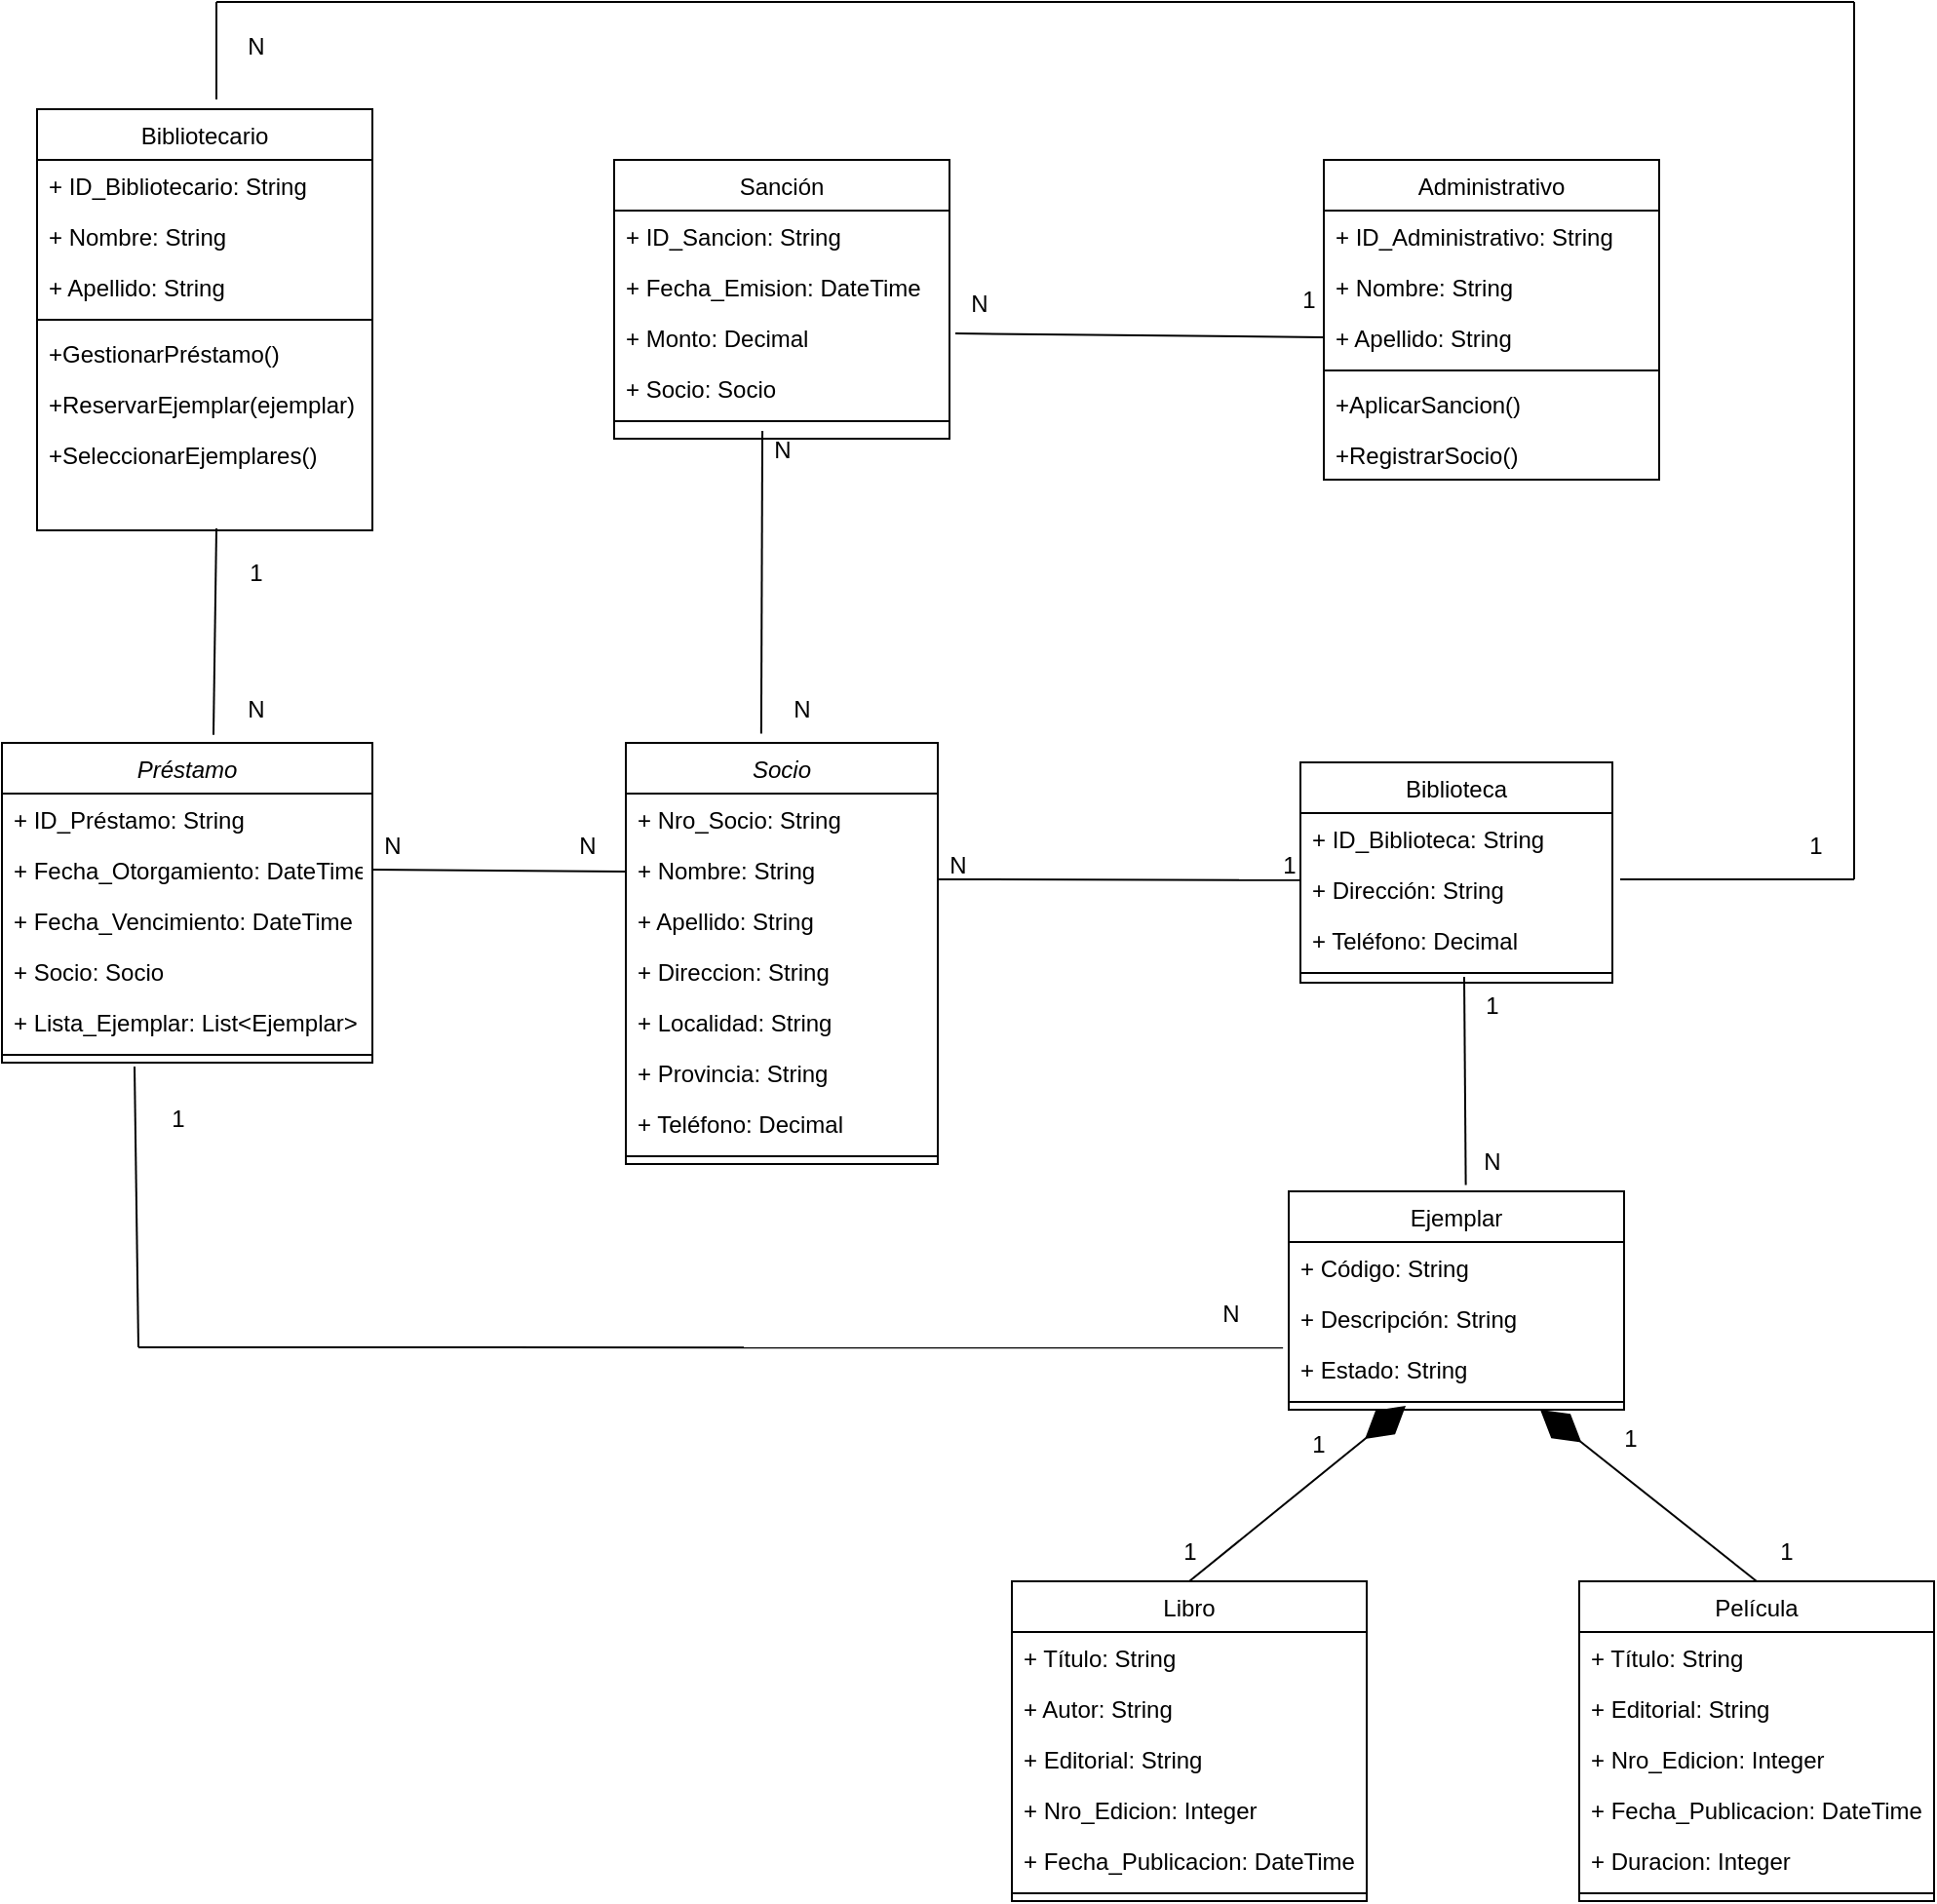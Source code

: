 <mxfile version="21.3.3" type="device">
  <diagram id="C5RBs43oDa-KdzZeNtuy" name="Page-1">
    <mxGraphModel dx="2233" dy="1890" grid="1" gridSize="10" guides="1" tooltips="1" connect="1" arrows="1" fold="1" page="1" pageScale="1" pageWidth="827" pageHeight="1169" math="0" shadow="0">
      <root>
        <mxCell id="WIyWlLk6GJQsqaUBKTNV-0" />
        <mxCell id="WIyWlLk6GJQsqaUBKTNV-1" parent="WIyWlLk6GJQsqaUBKTNV-0" />
        <mxCell id="zkfFHV4jXpPFQw0GAbJ--0" value="Socio" style="swimlane;fontStyle=2;align=center;verticalAlign=top;childLayout=stackLayout;horizontal=1;startSize=26;horizontalStack=0;resizeParent=1;resizeLast=0;collapsible=1;marginBottom=0;rounded=0;shadow=0;strokeWidth=1;" parent="WIyWlLk6GJQsqaUBKTNV-1" vertex="1">
          <mxGeometry x="-30" y="210" width="160" height="216" as="geometry">
            <mxRectangle x="230" y="140" width="160" height="26" as="alternateBounds" />
          </mxGeometry>
        </mxCell>
        <mxCell id="zkfFHV4jXpPFQw0GAbJ--1" value="+ Nro_Socio: String" style="text;align=left;verticalAlign=top;spacingLeft=4;spacingRight=4;overflow=hidden;rotatable=0;points=[[0,0.5],[1,0.5]];portConstraint=eastwest;" parent="zkfFHV4jXpPFQw0GAbJ--0" vertex="1">
          <mxGeometry y="26" width="160" height="26" as="geometry" />
        </mxCell>
        <mxCell id="zkfFHV4jXpPFQw0GAbJ--2" value="+ Nombre: String" style="text;align=left;verticalAlign=top;spacingLeft=4;spacingRight=4;overflow=hidden;rotatable=0;points=[[0,0.5],[1,0.5]];portConstraint=eastwest;rounded=0;shadow=0;html=0;" parent="zkfFHV4jXpPFQw0GAbJ--0" vertex="1">
          <mxGeometry y="52" width="160" height="26" as="geometry" />
        </mxCell>
        <mxCell id="zkfFHV4jXpPFQw0GAbJ--3" value="+ Apellido: String" style="text;align=left;verticalAlign=top;spacingLeft=4;spacingRight=4;overflow=hidden;rotatable=0;points=[[0,0.5],[1,0.5]];portConstraint=eastwest;rounded=0;shadow=0;html=0;" parent="zkfFHV4jXpPFQw0GAbJ--0" vertex="1">
          <mxGeometry y="78" width="160" height="26" as="geometry" />
        </mxCell>
        <mxCell id="Ku3f44TYZTqWAq4Dxki9-0" value="+ Direccion: String" style="text;align=left;verticalAlign=top;spacingLeft=4;spacingRight=4;overflow=hidden;rotatable=0;points=[[0,0.5],[1,0.5]];portConstraint=eastwest;rounded=0;shadow=0;html=0;" vertex="1" parent="zkfFHV4jXpPFQw0GAbJ--0">
          <mxGeometry y="104" width="160" height="26" as="geometry" />
        </mxCell>
        <mxCell id="Ku3f44TYZTqWAq4Dxki9-1" value="+ Localidad: String" style="text;align=left;verticalAlign=top;spacingLeft=4;spacingRight=4;overflow=hidden;rotatable=0;points=[[0,0.5],[1,0.5]];portConstraint=eastwest;rounded=0;shadow=0;html=0;" vertex="1" parent="zkfFHV4jXpPFQw0GAbJ--0">
          <mxGeometry y="130" width="160" height="26" as="geometry" />
        </mxCell>
        <mxCell id="Ku3f44TYZTqWAq4Dxki9-2" value="+ Provincia: String" style="text;align=left;verticalAlign=top;spacingLeft=4;spacingRight=4;overflow=hidden;rotatable=0;points=[[0,0.5],[1,0.5]];portConstraint=eastwest;rounded=0;shadow=0;html=0;" vertex="1" parent="zkfFHV4jXpPFQw0GAbJ--0">
          <mxGeometry y="156" width="160" height="26" as="geometry" />
        </mxCell>
        <mxCell id="Ku3f44TYZTqWAq4Dxki9-3" value="+ Teléfono: Decimal" style="text;align=left;verticalAlign=top;spacingLeft=4;spacingRight=4;overflow=hidden;rotatable=0;points=[[0,0.5],[1,0.5]];portConstraint=eastwest;rounded=0;shadow=0;html=0;" vertex="1" parent="zkfFHV4jXpPFQw0GAbJ--0">
          <mxGeometry y="182" width="160" height="26" as="geometry" />
        </mxCell>
        <mxCell id="zkfFHV4jXpPFQw0GAbJ--4" value="" style="line;html=1;strokeWidth=1;align=left;verticalAlign=middle;spacingTop=-1;spacingLeft=3;spacingRight=3;rotatable=0;labelPosition=right;points=[];portConstraint=eastwest;" parent="zkfFHV4jXpPFQw0GAbJ--0" vertex="1">
          <mxGeometry y="208" width="160" height="8" as="geometry" />
        </mxCell>
        <mxCell id="zkfFHV4jXpPFQw0GAbJ--6" value="Biblioteca" style="swimlane;fontStyle=0;align=center;verticalAlign=top;childLayout=stackLayout;horizontal=1;startSize=26;horizontalStack=0;resizeParent=1;resizeLast=0;collapsible=1;marginBottom=0;rounded=0;shadow=0;strokeWidth=1;" parent="WIyWlLk6GJQsqaUBKTNV-1" vertex="1">
          <mxGeometry x="316" y="220" width="160" height="113" as="geometry">
            <mxRectangle x="130" y="380" width="160" height="26" as="alternateBounds" />
          </mxGeometry>
        </mxCell>
        <mxCell id="zkfFHV4jXpPFQw0GAbJ--7" value="+ ID_Biblioteca: String" style="text;align=left;verticalAlign=top;spacingLeft=4;spacingRight=4;overflow=hidden;rotatable=0;points=[[0,0.5],[1,0.5]];portConstraint=eastwest;" parent="zkfFHV4jXpPFQw0GAbJ--6" vertex="1">
          <mxGeometry y="26" width="160" height="26" as="geometry" />
        </mxCell>
        <mxCell id="zkfFHV4jXpPFQw0GAbJ--8" value="+ Dirección: String" style="text;align=left;verticalAlign=top;spacingLeft=4;spacingRight=4;overflow=hidden;rotatable=0;points=[[0,0.5],[1,0.5]];portConstraint=eastwest;rounded=0;shadow=0;html=0;" parent="zkfFHV4jXpPFQw0GAbJ--6" vertex="1">
          <mxGeometry y="52" width="160" height="26" as="geometry" />
        </mxCell>
        <mxCell id="Ku3f44TYZTqWAq4Dxki9-5" value="+ Teléfono: Decimal" style="text;align=left;verticalAlign=top;spacingLeft=4;spacingRight=4;overflow=hidden;rotatable=0;points=[[0,0.5],[1,0.5]];portConstraint=eastwest;rounded=0;shadow=0;html=0;" vertex="1" parent="zkfFHV4jXpPFQw0GAbJ--6">
          <mxGeometry y="78" width="160" height="26" as="geometry" />
        </mxCell>
        <mxCell id="zkfFHV4jXpPFQw0GAbJ--9" value="" style="line;html=1;strokeWidth=1;align=left;verticalAlign=middle;spacingTop=-1;spacingLeft=3;spacingRight=3;rotatable=0;labelPosition=right;points=[];portConstraint=eastwest;" parent="zkfFHV4jXpPFQw0GAbJ--6" vertex="1">
          <mxGeometry y="104" width="160" height="8" as="geometry" />
        </mxCell>
        <mxCell id="zkfFHV4jXpPFQw0GAbJ--17" value="Bibliotecario" style="swimlane;fontStyle=0;align=center;verticalAlign=top;childLayout=stackLayout;horizontal=1;startSize=26;horizontalStack=0;resizeParent=1;resizeLast=0;collapsible=1;marginBottom=0;rounded=0;shadow=0;strokeWidth=1;" parent="WIyWlLk6GJQsqaUBKTNV-1" vertex="1">
          <mxGeometry x="-332" y="-115" width="172" height="216" as="geometry">
            <mxRectangle x="550" y="140" width="160" height="26" as="alternateBounds" />
          </mxGeometry>
        </mxCell>
        <mxCell id="zkfFHV4jXpPFQw0GAbJ--18" value="+ ID_Bibliotecario: String" style="text;align=left;verticalAlign=top;spacingLeft=4;spacingRight=4;overflow=hidden;rotatable=0;points=[[0,0.5],[1,0.5]];portConstraint=eastwest;" parent="zkfFHV4jXpPFQw0GAbJ--17" vertex="1">
          <mxGeometry y="26" width="172" height="26" as="geometry" />
        </mxCell>
        <mxCell id="zkfFHV4jXpPFQw0GAbJ--19" value="+ Nombre: String" style="text;align=left;verticalAlign=top;spacingLeft=4;spacingRight=4;overflow=hidden;rotatable=0;points=[[0,0.5],[1,0.5]];portConstraint=eastwest;rounded=0;shadow=0;html=0;" parent="zkfFHV4jXpPFQw0GAbJ--17" vertex="1">
          <mxGeometry y="52" width="172" height="26" as="geometry" />
        </mxCell>
        <mxCell id="zkfFHV4jXpPFQw0GAbJ--20" value="+ Apellido: String" style="text;align=left;verticalAlign=top;spacingLeft=4;spacingRight=4;overflow=hidden;rotatable=0;points=[[0,0.5],[1,0.5]];portConstraint=eastwest;rounded=0;shadow=0;html=0;" parent="zkfFHV4jXpPFQw0GAbJ--17" vertex="1">
          <mxGeometry y="78" width="172" height="26" as="geometry" />
        </mxCell>
        <mxCell id="zkfFHV4jXpPFQw0GAbJ--23" value="" style="line;html=1;strokeWidth=1;align=left;verticalAlign=middle;spacingTop=-1;spacingLeft=3;spacingRight=3;rotatable=0;labelPosition=right;points=[];portConstraint=eastwest;" parent="zkfFHV4jXpPFQw0GAbJ--17" vertex="1">
          <mxGeometry y="104" width="172" height="8" as="geometry" />
        </mxCell>
        <mxCell id="zkfFHV4jXpPFQw0GAbJ--24" value="+GestionarPréstamo()" style="text;align=left;verticalAlign=top;spacingLeft=4;spacingRight=4;overflow=hidden;rotatable=0;points=[[0,0.5],[1,0.5]];portConstraint=eastwest;" parent="zkfFHV4jXpPFQw0GAbJ--17" vertex="1">
          <mxGeometry y="112" width="172" height="26" as="geometry" />
        </mxCell>
        <mxCell id="zkfFHV4jXpPFQw0GAbJ--25" value="+ReservarEjemplar(ejemplar)" style="text;align=left;verticalAlign=top;spacingLeft=4;spacingRight=4;overflow=hidden;rotatable=0;points=[[0,0.5],[1,0.5]];portConstraint=eastwest;" parent="zkfFHV4jXpPFQw0GAbJ--17" vertex="1">
          <mxGeometry y="138" width="172" height="26" as="geometry" />
        </mxCell>
        <mxCell id="Ku3f44TYZTqWAq4Dxki9-4" value="+SeleccionarEjemplares()" style="text;align=left;verticalAlign=top;spacingLeft=4;spacingRight=4;overflow=hidden;rotatable=0;points=[[0,0.5],[1,0.5]];portConstraint=eastwest;" vertex="1" parent="zkfFHV4jXpPFQw0GAbJ--17">
          <mxGeometry y="164" width="172" height="26" as="geometry" />
        </mxCell>
        <mxCell id="Ku3f44TYZTqWAq4Dxki9-6" value="Ejemplar" style="swimlane;fontStyle=0;align=center;verticalAlign=top;childLayout=stackLayout;horizontal=1;startSize=26;horizontalStack=0;resizeParent=1;resizeLast=0;collapsible=1;marginBottom=0;rounded=0;shadow=0;strokeWidth=1;" vertex="1" parent="WIyWlLk6GJQsqaUBKTNV-1">
          <mxGeometry x="310" y="440" width="172" height="112" as="geometry">
            <mxRectangle x="550" y="140" width="160" height="26" as="alternateBounds" />
          </mxGeometry>
        </mxCell>
        <mxCell id="Ku3f44TYZTqWAq4Dxki9-7" value="+ Código: String" style="text;align=left;verticalAlign=top;spacingLeft=4;spacingRight=4;overflow=hidden;rotatable=0;points=[[0,0.5],[1,0.5]];portConstraint=eastwest;" vertex="1" parent="Ku3f44TYZTqWAq4Dxki9-6">
          <mxGeometry y="26" width="172" height="26" as="geometry" />
        </mxCell>
        <mxCell id="Ku3f44TYZTqWAq4Dxki9-8" value="+ Descripción: String" style="text;align=left;verticalAlign=top;spacingLeft=4;spacingRight=4;overflow=hidden;rotatable=0;points=[[0,0.5],[1,0.5]];portConstraint=eastwest;rounded=0;shadow=0;html=0;" vertex="1" parent="Ku3f44TYZTqWAq4Dxki9-6">
          <mxGeometry y="52" width="172" height="26" as="geometry" />
        </mxCell>
        <mxCell id="Ku3f44TYZTqWAq4Dxki9-14" value="+ Estado: String" style="text;align=left;verticalAlign=top;spacingLeft=4;spacingRight=4;overflow=hidden;rotatable=0;points=[[0,0.5],[1,0.5]];portConstraint=eastwest;rounded=0;shadow=0;html=0;" vertex="1" parent="Ku3f44TYZTqWAq4Dxki9-6">
          <mxGeometry y="78" width="172" height="26" as="geometry" />
        </mxCell>
        <mxCell id="Ku3f44TYZTqWAq4Dxki9-10" value="" style="line;html=1;strokeWidth=1;align=left;verticalAlign=middle;spacingTop=-1;spacingLeft=3;spacingRight=3;rotatable=0;labelPosition=right;points=[];portConstraint=eastwest;" vertex="1" parent="Ku3f44TYZTqWAq4Dxki9-6">
          <mxGeometry y="104" width="172" height="8" as="geometry" />
        </mxCell>
        <mxCell id="Ku3f44TYZTqWAq4Dxki9-17" value="Libro" style="swimlane;fontStyle=0;align=center;verticalAlign=top;childLayout=stackLayout;horizontal=1;startSize=26;horizontalStack=0;resizeParent=1;resizeLast=0;collapsible=1;marginBottom=0;rounded=0;shadow=0;strokeWidth=1;" vertex="1" parent="WIyWlLk6GJQsqaUBKTNV-1">
          <mxGeometry x="168" y="640" width="182" height="164" as="geometry">
            <mxRectangle x="550" y="140" width="160" height="26" as="alternateBounds" />
          </mxGeometry>
        </mxCell>
        <mxCell id="Ku3f44TYZTqWAq4Dxki9-18" value="+ Título: String" style="text;align=left;verticalAlign=top;spacingLeft=4;spacingRight=4;overflow=hidden;rotatable=0;points=[[0,0.5],[1,0.5]];portConstraint=eastwest;" vertex="1" parent="Ku3f44TYZTqWAq4Dxki9-17">
          <mxGeometry y="26" width="182" height="26" as="geometry" />
        </mxCell>
        <mxCell id="Ku3f44TYZTqWAq4Dxki9-19" value="+ Autor: String" style="text;align=left;verticalAlign=top;spacingLeft=4;spacingRight=4;overflow=hidden;rotatable=0;points=[[0,0.5],[1,0.5]];portConstraint=eastwest;rounded=0;shadow=0;html=0;" vertex="1" parent="Ku3f44TYZTqWAq4Dxki9-17">
          <mxGeometry y="52" width="182" height="26" as="geometry" />
        </mxCell>
        <mxCell id="Ku3f44TYZTqWAq4Dxki9-20" value="+ Editorial: String" style="text;align=left;verticalAlign=top;spacingLeft=4;spacingRight=4;overflow=hidden;rotatable=0;points=[[0,0.5],[1,0.5]];portConstraint=eastwest;rounded=0;shadow=0;html=0;" vertex="1" parent="Ku3f44TYZTqWAq4Dxki9-17">
          <mxGeometry y="78" width="182" height="26" as="geometry" />
        </mxCell>
        <mxCell id="Ku3f44TYZTqWAq4Dxki9-22" value="+ Nro_Edicion: Integer" style="text;align=left;verticalAlign=top;spacingLeft=4;spacingRight=4;overflow=hidden;rotatable=0;points=[[0,0.5],[1,0.5]];portConstraint=eastwest;rounded=0;shadow=0;html=0;" vertex="1" parent="Ku3f44TYZTqWAq4Dxki9-17">
          <mxGeometry y="104" width="182" height="26" as="geometry" />
        </mxCell>
        <mxCell id="Ku3f44TYZTqWAq4Dxki9-23" value="+ Fecha_Publicacion: DateTime" style="text;align=left;verticalAlign=top;spacingLeft=4;spacingRight=4;overflow=hidden;rotatable=0;points=[[0,0.5],[1,0.5]];portConstraint=eastwest;rounded=0;shadow=0;html=0;" vertex="1" parent="Ku3f44TYZTqWAq4Dxki9-17">
          <mxGeometry y="130" width="182" height="26" as="geometry" />
        </mxCell>
        <mxCell id="Ku3f44TYZTqWAq4Dxki9-21" value="" style="line;html=1;strokeWidth=1;align=left;verticalAlign=middle;spacingTop=-1;spacingLeft=3;spacingRight=3;rotatable=0;labelPosition=right;points=[];portConstraint=eastwest;" vertex="1" parent="Ku3f44TYZTqWAq4Dxki9-17">
          <mxGeometry y="156" width="182" height="8" as="geometry" />
        </mxCell>
        <mxCell id="Ku3f44TYZTqWAq4Dxki9-24" value="Película" style="swimlane;fontStyle=0;align=center;verticalAlign=top;childLayout=stackLayout;horizontal=1;startSize=26;horizontalStack=0;resizeParent=1;resizeLast=0;collapsible=1;marginBottom=0;rounded=0;shadow=0;strokeWidth=1;" vertex="1" parent="WIyWlLk6GJQsqaUBKTNV-1">
          <mxGeometry x="459" y="640" width="182" height="164" as="geometry">
            <mxRectangle x="550" y="140" width="160" height="26" as="alternateBounds" />
          </mxGeometry>
        </mxCell>
        <mxCell id="Ku3f44TYZTqWAq4Dxki9-25" value="+ Título: String" style="text;align=left;verticalAlign=top;spacingLeft=4;spacingRight=4;overflow=hidden;rotatable=0;points=[[0,0.5],[1,0.5]];portConstraint=eastwest;" vertex="1" parent="Ku3f44TYZTqWAq4Dxki9-24">
          <mxGeometry y="26" width="182" height="26" as="geometry" />
        </mxCell>
        <mxCell id="Ku3f44TYZTqWAq4Dxki9-27" value="+ Editorial: String" style="text;align=left;verticalAlign=top;spacingLeft=4;spacingRight=4;overflow=hidden;rotatable=0;points=[[0,0.5],[1,0.5]];portConstraint=eastwest;rounded=0;shadow=0;html=0;" vertex="1" parent="Ku3f44TYZTqWAq4Dxki9-24">
          <mxGeometry y="52" width="182" height="26" as="geometry" />
        </mxCell>
        <mxCell id="Ku3f44TYZTqWAq4Dxki9-28" value="+ Nro_Edicion: Integer" style="text;align=left;verticalAlign=top;spacingLeft=4;spacingRight=4;overflow=hidden;rotatable=0;points=[[0,0.5],[1,0.5]];portConstraint=eastwest;rounded=0;shadow=0;html=0;" vertex="1" parent="Ku3f44TYZTqWAq4Dxki9-24">
          <mxGeometry y="78" width="182" height="26" as="geometry" />
        </mxCell>
        <mxCell id="Ku3f44TYZTqWAq4Dxki9-29" value="+ Fecha_Publicacion: DateTime" style="text;align=left;verticalAlign=top;spacingLeft=4;spacingRight=4;overflow=hidden;rotatable=0;points=[[0,0.5],[1,0.5]];portConstraint=eastwest;rounded=0;shadow=0;html=0;" vertex="1" parent="Ku3f44TYZTqWAq4Dxki9-24">
          <mxGeometry y="104" width="182" height="26" as="geometry" />
        </mxCell>
        <mxCell id="Ku3f44TYZTqWAq4Dxki9-31" value="+ Duracion: Integer" style="text;align=left;verticalAlign=top;spacingLeft=4;spacingRight=4;overflow=hidden;rotatable=0;points=[[0,0.5],[1,0.5]];portConstraint=eastwest;rounded=0;shadow=0;html=0;" vertex="1" parent="Ku3f44TYZTqWAq4Dxki9-24">
          <mxGeometry y="130" width="182" height="26" as="geometry" />
        </mxCell>
        <mxCell id="Ku3f44TYZTqWAq4Dxki9-30" value="" style="line;html=1;strokeWidth=1;align=left;verticalAlign=middle;spacingTop=-1;spacingLeft=3;spacingRight=3;rotatable=0;labelPosition=right;points=[];portConstraint=eastwest;" vertex="1" parent="Ku3f44TYZTqWAq4Dxki9-24">
          <mxGeometry y="156" width="182" height="8" as="geometry" />
        </mxCell>
        <mxCell id="Ku3f44TYZTqWAq4Dxki9-32" value="" style="endArrow=diamondThin;endFill=1;endSize=24;html=1;rounded=0;exitX=0.5;exitY=0;exitDx=0;exitDy=0;entryX=0.75;entryY=1;entryDx=0;entryDy=0;" edge="1" parent="WIyWlLk6GJQsqaUBKTNV-1" source="Ku3f44TYZTqWAq4Dxki9-24" target="Ku3f44TYZTqWAq4Dxki9-6">
          <mxGeometry width="160" relative="1" as="geometry">
            <mxPoint x="330" y="540" as="sourcePoint" />
            <mxPoint x="490" y="540" as="targetPoint" />
          </mxGeometry>
        </mxCell>
        <mxCell id="Ku3f44TYZTqWAq4Dxki9-33" value="" style="endArrow=diamondThin;endFill=1;endSize=24;html=1;rounded=0;exitX=0.5;exitY=0;exitDx=0;exitDy=0;entryX=0.349;entryY=0.75;entryDx=0;entryDy=0;entryPerimeter=0;" edge="1" parent="WIyWlLk6GJQsqaUBKTNV-1" source="Ku3f44TYZTqWAq4Dxki9-17" target="Ku3f44TYZTqWAq4Dxki9-10">
          <mxGeometry width="160" relative="1" as="geometry">
            <mxPoint x="210" y="570" as="sourcePoint" />
            <mxPoint x="390" y="530" as="targetPoint" />
          </mxGeometry>
        </mxCell>
        <mxCell id="Ku3f44TYZTqWAq4Dxki9-34" value="Préstamo" style="swimlane;fontStyle=2;align=center;verticalAlign=top;childLayout=stackLayout;horizontal=1;startSize=26;horizontalStack=0;resizeParent=1;resizeLast=0;collapsible=1;marginBottom=0;rounded=0;shadow=0;strokeWidth=1;" vertex="1" parent="WIyWlLk6GJQsqaUBKTNV-1">
          <mxGeometry x="-350" y="210" width="190" height="164" as="geometry">
            <mxRectangle x="230" y="140" width="160" height="26" as="alternateBounds" />
          </mxGeometry>
        </mxCell>
        <mxCell id="Ku3f44TYZTqWAq4Dxki9-35" value="+ ID_Préstamo: String" style="text;align=left;verticalAlign=top;spacingLeft=4;spacingRight=4;overflow=hidden;rotatable=0;points=[[0,0.5],[1,0.5]];portConstraint=eastwest;" vertex="1" parent="Ku3f44TYZTqWAq4Dxki9-34">
          <mxGeometry y="26" width="190" height="26" as="geometry" />
        </mxCell>
        <mxCell id="Ku3f44TYZTqWAq4Dxki9-36" value="+ Fecha_Otorgamiento: DateTime" style="text;align=left;verticalAlign=top;spacingLeft=4;spacingRight=4;overflow=hidden;rotatable=0;points=[[0,0.5],[1,0.5]];portConstraint=eastwest;rounded=0;shadow=0;html=0;" vertex="1" parent="Ku3f44TYZTqWAq4Dxki9-34">
          <mxGeometry y="52" width="190" height="26" as="geometry" />
        </mxCell>
        <mxCell id="Ku3f44TYZTqWAq4Dxki9-37" value="+ Fecha_Vencimiento: DateTime" style="text;align=left;verticalAlign=top;spacingLeft=4;spacingRight=4;overflow=hidden;rotatable=0;points=[[0,0.5],[1,0.5]];portConstraint=eastwest;rounded=0;shadow=0;html=0;" vertex="1" parent="Ku3f44TYZTqWAq4Dxki9-34">
          <mxGeometry y="78" width="190" height="26" as="geometry" />
        </mxCell>
        <mxCell id="Ku3f44TYZTqWAq4Dxki9-40" value="+ Socio: Socio" style="text;align=left;verticalAlign=top;spacingLeft=4;spacingRight=4;overflow=hidden;rotatable=0;points=[[0,0.5],[1,0.5]];portConstraint=eastwest;rounded=0;shadow=0;html=0;" vertex="1" parent="Ku3f44TYZTqWAq4Dxki9-34">
          <mxGeometry y="104" width="190" height="26" as="geometry" />
        </mxCell>
        <mxCell id="Ku3f44TYZTqWAq4Dxki9-43" value="+ Lista_Ejemplar: List&lt;Ejemplar&gt;" style="text;align=left;verticalAlign=top;spacingLeft=4;spacingRight=4;overflow=hidden;rotatable=0;points=[[0,0.5],[1,0.5]];portConstraint=eastwest;rounded=0;shadow=0;html=0;" vertex="1" parent="Ku3f44TYZTqWAq4Dxki9-34">
          <mxGeometry y="130" width="190" height="26" as="geometry" />
        </mxCell>
        <mxCell id="Ku3f44TYZTqWAq4Dxki9-42" value="" style="line;html=1;strokeWidth=1;align=left;verticalAlign=middle;spacingTop=-1;spacingLeft=3;spacingRight=3;rotatable=0;labelPosition=right;points=[];portConstraint=eastwest;" vertex="1" parent="Ku3f44TYZTqWAq4Dxki9-34">
          <mxGeometry y="156" width="190" height="8" as="geometry" />
        </mxCell>
        <mxCell id="Ku3f44TYZTqWAq4Dxki9-44" value="Administrativo" style="swimlane;fontStyle=0;align=center;verticalAlign=top;childLayout=stackLayout;horizontal=1;startSize=26;horizontalStack=0;resizeParent=1;resizeLast=0;collapsible=1;marginBottom=0;rounded=0;shadow=0;strokeWidth=1;" vertex="1" parent="WIyWlLk6GJQsqaUBKTNV-1">
          <mxGeometry x="328" y="-89" width="172" height="164" as="geometry">
            <mxRectangle x="550" y="140" width="160" height="26" as="alternateBounds" />
          </mxGeometry>
        </mxCell>
        <mxCell id="Ku3f44TYZTqWAq4Dxki9-45" value="+ ID_Administrativo: String" style="text;align=left;verticalAlign=top;spacingLeft=4;spacingRight=4;overflow=hidden;rotatable=0;points=[[0,0.5],[1,0.5]];portConstraint=eastwest;" vertex="1" parent="Ku3f44TYZTqWAq4Dxki9-44">
          <mxGeometry y="26" width="172" height="26" as="geometry" />
        </mxCell>
        <mxCell id="Ku3f44TYZTqWAq4Dxki9-46" value="+ Nombre: String" style="text;align=left;verticalAlign=top;spacingLeft=4;spacingRight=4;overflow=hidden;rotatable=0;points=[[0,0.5],[1,0.5]];portConstraint=eastwest;rounded=0;shadow=0;html=0;" vertex="1" parent="Ku3f44TYZTqWAq4Dxki9-44">
          <mxGeometry y="52" width="172" height="26" as="geometry" />
        </mxCell>
        <mxCell id="Ku3f44TYZTqWAq4Dxki9-47" value="+ Apellido: String" style="text;align=left;verticalAlign=top;spacingLeft=4;spacingRight=4;overflow=hidden;rotatable=0;points=[[0,0.5],[1,0.5]];portConstraint=eastwest;rounded=0;shadow=0;html=0;" vertex="1" parent="Ku3f44TYZTqWAq4Dxki9-44">
          <mxGeometry y="78" width="172" height="26" as="geometry" />
        </mxCell>
        <mxCell id="Ku3f44TYZTqWAq4Dxki9-48" value="" style="line;html=1;strokeWidth=1;align=left;verticalAlign=middle;spacingTop=-1;spacingLeft=3;spacingRight=3;rotatable=0;labelPosition=right;points=[];portConstraint=eastwest;" vertex="1" parent="Ku3f44TYZTqWAq4Dxki9-44">
          <mxGeometry y="104" width="172" height="8" as="geometry" />
        </mxCell>
        <mxCell id="Ku3f44TYZTqWAq4Dxki9-49" value="+AplicarSancion()" style="text;align=left;verticalAlign=top;spacingLeft=4;spacingRight=4;overflow=hidden;rotatable=0;points=[[0,0.5],[1,0.5]];portConstraint=eastwest;" vertex="1" parent="Ku3f44TYZTqWAq4Dxki9-44">
          <mxGeometry y="112" width="172" height="26" as="geometry" />
        </mxCell>
        <mxCell id="Ku3f44TYZTqWAq4Dxki9-70" value="+RegistrarSocio()" style="text;align=left;verticalAlign=top;spacingLeft=4;spacingRight=4;overflow=hidden;rotatable=0;points=[[0,0.5],[1,0.5]];portConstraint=eastwest;" vertex="1" parent="Ku3f44TYZTqWAq4Dxki9-44">
          <mxGeometry y="138" width="172" height="26" as="geometry" />
        </mxCell>
        <mxCell id="Ku3f44TYZTqWAq4Dxki9-52" value="" style="endArrow=none;html=1;rounded=0;exitX=0.528;exitY=-0.029;exitDx=0;exitDy=0;exitPerimeter=0;" edge="1" parent="WIyWlLk6GJQsqaUBKTNV-1" source="Ku3f44TYZTqWAq4Dxki9-6">
          <mxGeometry width="50" height="50" relative="1" as="geometry">
            <mxPoint x="350" y="380" as="sourcePoint" />
            <mxPoint x="400" y="330" as="targetPoint" />
          </mxGeometry>
        </mxCell>
        <mxCell id="Ku3f44TYZTqWAq4Dxki9-53" value="1" style="text;html=1;align=center;verticalAlign=middle;resizable=0;points=[];autosize=1;strokeColor=none;fillColor=none;" vertex="1" parent="WIyWlLk6GJQsqaUBKTNV-1">
          <mxGeometry x="399" y="330" width="30" height="30" as="geometry" />
        </mxCell>
        <mxCell id="Ku3f44TYZTqWAq4Dxki9-54" value="N" style="text;html=1;align=center;verticalAlign=middle;resizable=0;points=[];autosize=1;strokeColor=none;fillColor=none;" vertex="1" parent="WIyWlLk6GJQsqaUBKTNV-1">
          <mxGeometry x="399" y="410" width="30" height="30" as="geometry" />
        </mxCell>
        <mxCell id="Ku3f44TYZTqWAq4Dxki9-56" value="1" style="text;html=1;align=center;verticalAlign=middle;resizable=0;points=[];autosize=1;strokeColor=none;fillColor=none;" vertex="1" parent="WIyWlLk6GJQsqaUBKTNV-1">
          <mxGeometry x="244" y="610" width="30" height="30" as="geometry" />
        </mxCell>
        <mxCell id="Ku3f44TYZTqWAq4Dxki9-57" value="1" style="text;html=1;align=center;verticalAlign=middle;resizable=0;points=[];autosize=1;strokeColor=none;fillColor=none;" vertex="1" parent="WIyWlLk6GJQsqaUBKTNV-1">
          <mxGeometry x="310" y="555" width="30" height="30" as="geometry" />
        </mxCell>
        <mxCell id="Ku3f44TYZTqWAq4Dxki9-58" value="1" style="text;html=1;align=center;verticalAlign=middle;resizable=0;points=[];autosize=1;strokeColor=none;fillColor=none;" vertex="1" parent="WIyWlLk6GJQsqaUBKTNV-1">
          <mxGeometry x="470" y="552" width="30" height="30" as="geometry" />
        </mxCell>
        <mxCell id="Ku3f44TYZTqWAq4Dxki9-59" value="1" style="text;html=1;align=center;verticalAlign=middle;resizable=0;points=[];autosize=1;strokeColor=none;fillColor=none;" vertex="1" parent="WIyWlLk6GJQsqaUBKTNV-1">
          <mxGeometry x="550" y="610" width="30" height="30" as="geometry" />
        </mxCell>
        <mxCell id="Ku3f44TYZTqWAq4Dxki9-60" value="" style="endArrow=none;html=1;rounded=0;entryX=-0.001;entryY=0.323;entryDx=0;entryDy=0;entryPerimeter=0;" edge="1" parent="WIyWlLk6GJQsqaUBKTNV-1" target="zkfFHV4jXpPFQw0GAbJ--8">
          <mxGeometry width="50" height="50" relative="1" as="geometry">
            <mxPoint x="130" y="280" as="sourcePoint" />
            <mxPoint x="180" y="230" as="targetPoint" />
          </mxGeometry>
        </mxCell>
        <mxCell id="Ku3f44TYZTqWAq4Dxki9-61" value="1" style="text;html=1;align=center;verticalAlign=middle;resizable=0;points=[];autosize=1;strokeColor=none;fillColor=none;" vertex="1" parent="WIyWlLk6GJQsqaUBKTNV-1">
          <mxGeometry x="295" y="258" width="30" height="30" as="geometry" />
        </mxCell>
        <mxCell id="Ku3f44TYZTqWAq4Dxki9-62" value="N" style="text;html=1;align=center;verticalAlign=middle;resizable=0;points=[];autosize=1;strokeColor=none;fillColor=none;" vertex="1" parent="WIyWlLk6GJQsqaUBKTNV-1">
          <mxGeometry x="125" y="258" width="30" height="30" as="geometry" />
        </mxCell>
        <mxCell id="Ku3f44TYZTqWAq4Dxki9-63" value="Sanción" style="swimlane;fontStyle=0;align=center;verticalAlign=top;childLayout=stackLayout;horizontal=1;startSize=26;horizontalStack=0;resizeParent=1;resizeLast=0;collapsible=1;marginBottom=0;rounded=0;shadow=0;strokeWidth=1;" vertex="1" parent="WIyWlLk6GJQsqaUBKTNV-1">
          <mxGeometry x="-36" y="-89" width="172" height="143" as="geometry">
            <mxRectangle x="550" y="140" width="160" height="26" as="alternateBounds" />
          </mxGeometry>
        </mxCell>
        <mxCell id="Ku3f44TYZTqWAq4Dxki9-64" value="+ ID_Sancion: String" style="text;align=left;verticalAlign=top;spacingLeft=4;spacingRight=4;overflow=hidden;rotatable=0;points=[[0,0.5],[1,0.5]];portConstraint=eastwest;" vertex="1" parent="Ku3f44TYZTqWAq4Dxki9-63">
          <mxGeometry y="26" width="172" height="26" as="geometry" />
        </mxCell>
        <mxCell id="Ku3f44TYZTqWAq4Dxki9-65" value="+ Fecha_Emision: DateTime" style="text;align=left;verticalAlign=top;spacingLeft=4;spacingRight=4;overflow=hidden;rotatable=0;points=[[0,0.5],[1,0.5]];portConstraint=eastwest;rounded=0;shadow=0;html=0;" vertex="1" parent="Ku3f44TYZTqWAq4Dxki9-63">
          <mxGeometry y="52" width="172" height="26" as="geometry" />
        </mxCell>
        <mxCell id="Ku3f44TYZTqWAq4Dxki9-66" value="+ Monto: Decimal" style="text;align=left;verticalAlign=top;spacingLeft=4;spacingRight=4;overflow=hidden;rotatable=0;points=[[0,0.5],[1,0.5]];portConstraint=eastwest;rounded=0;shadow=0;html=0;" vertex="1" parent="Ku3f44TYZTqWAq4Dxki9-63">
          <mxGeometry y="78" width="172" height="26" as="geometry" />
        </mxCell>
        <mxCell id="Ku3f44TYZTqWAq4Dxki9-69" value="+ Socio: Socio" style="text;align=left;verticalAlign=top;spacingLeft=4;spacingRight=4;overflow=hidden;rotatable=0;points=[[0,0.5],[1,0.5]];portConstraint=eastwest;rounded=0;shadow=0;html=0;" vertex="1" parent="Ku3f44TYZTqWAq4Dxki9-63">
          <mxGeometry y="104" width="172" height="26" as="geometry" />
        </mxCell>
        <mxCell id="Ku3f44TYZTqWAq4Dxki9-67" value="" style="line;html=1;strokeWidth=1;align=left;verticalAlign=middle;spacingTop=-1;spacingLeft=3;spacingRight=3;rotatable=0;labelPosition=right;points=[];portConstraint=eastwest;" vertex="1" parent="Ku3f44TYZTqWAq4Dxki9-63">
          <mxGeometry y="130" width="172" height="8" as="geometry" />
        </mxCell>
        <mxCell id="Ku3f44TYZTqWAq4Dxki9-71" value="" style="endArrow=none;html=1;rounded=0;exitX=0.434;exitY=-0.022;exitDx=0;exitDy=0;exitPerimeter=0;entryX=0.442;entryY=1.125;entryDx=0;entryDy=0;entryPerimeter=0;" edge="1" parent="WIyWlLk6GJQsqaUBKTNV-1" source="zkfFHV4jXpPFQw0GAbJ--0" target="Ku3f44TYZTqWAq4Dxki9-67">
          <mxGeometry width="50" height="50" relative="1" as="geometry">
            <mxPoint x="270" y="210" as="sourcePoint" />
            <mxPoint x="40" y="60" as="targetPoint" />
          </mxGeometry>
        </mxCell>
        <mxCell id="Ku3f44TYZTqWAq4Dxki9-72" value="" style="endArrow=none;html=1;rounded=0;entryX=-0.001;entryY=0.323;entryDx=0;entryDy=0;entryPerimeter=0;exitX=1;exitY=0.5;exitDx=0;exitDy=0;" edge="1" parent="WIyWlLk6GJQsqaUBKTNV-1" source="Ku3f44TYZTqWAq4Dxki9-36">
          <mxGeometry width="50" height="50" relative="1" as="geometry">
            <mxPoint x="-144" y="275.94" as="sourcePoint" />
            <mxPoint x="-30" y="275.94" as="targetPoint" />
          </mxGeometry>
        </mxCell>
        <mxCell id="Ku3f44TYZTqWAq4Dxki9-73" value="N" style="text;html=1;align=center;verticalAlign=middle;resizable=0;points=[];autosize=1;strokeColor=none;fillColor=none;" vertex="1" parent="WIyWlLk6GJQsqaUBKTNV-1">
          <mxGeometry x="-65" y="248" width="30" height="30" as="geometry" />
        </mxCell>
        <mxCell id="Ku3f44TYZTqWAq4Dxki9-74" value="N" style="text;html=1;align=center;verticalAlign=middle;resizable=0;points=[];autosize=1;strokeColor=none;fillColor=none;" vertex="1" parent="WIyWlLk6GJQsqaUBKTNV-1">
          <mxGeometry x="-165" y="248" width="30" height="30" as="geometry" />
        </mxCell>
        <mxCell id="Ku3f44TYZTqWAq4Dxki9-75" value="" style="endArrow=none;html=1;rounded=0;entryX=0;entryY=0.5;entryDx=0;entryDy=0;" edge="1" parent="WIyWlLk6GJQsqaUBKTNV-1" target="Ku3f44TYZTqWAq4Dxki9-47">
          <mxGeometry width="50" height="50" relative="1" as="geometry">
            <mxPoint x="139" as="sourcePoint" />
            <mxPoint x="325" as="targetPoint" />
          </mxGeometry>
        </mxCell>
        <mxCell id="Ku3f44TYZTqWAq4Dxki9-76" value="N" style="text;html=1;align=center;verticalAlign=middle;resizable=0;points=[];autosize=1;strokeColor=none;fillColor=none;" vertex="1" parent="WIyWlLk6GJQsqaUBKTNV-1">
          <mxGeometry x="136" y="-30" width="30" height="30" as="geometry" />
        </mxCell>
        <mxCell id="Ku3f44TYZTqWAq4Dxki9-77" value="1" style="text;html=1;align=center;verticalAlign=middle;resizable=0;points=[];autosize=1;strokeColor=none;fillColor=none;" vertex="1" parent="WIyWlLk6GJQsqaUBKTNV-1">
          <mxGeometry x="305" y="-32" width="30" height="30" as="geometry" />
        </mxCell>
        <mxCell id="Ku3f44TYZTqWAq4Dxki9-78" value="N" style="text;html=1;align=center;verticalAlign=middle;resizable=0;points=[];autosize=1;strokeColor=none;fillColor=none;" vertex="1" parent="WIyWlLk6GJQsqaUBKTNV-1">
          <mxGeometry x="45" y="178" width="30" height="30" as="geometry" />
        </mxCell>
        <mxCell id="Ku3f44TYZTqWAq4Dxki9-79" value="N" style="text;html=1;align=center;verticalAlign=middle;resizable=0;points=[];autosize=1;strokeColor=none;fillColor=none;" vertex="1" parent="WIyWlLk6GJQsqaUBKTNV-1">
          <mxGeometry x="35" y="45" width="30" height="30" as="geometry" />
        </mxCell>
        <mxCell id="Ku3f44TYZTqWAq4Dxki9-88" value="" style="endArrow=none;html=1;rounded=0;exitX=0.571;exitY=-0.025;exitDx=0;exitDy=0;exitPerimeter=0;" edge="1" parent="WIyWlLk6GJQsqaUBKTNV-1" source="Ku3f44TYZTqWAq4Dxki9-34">
          <mxGeometry width="50" height="50" relative="1" as="geometry">
            <mxPoint x="-290" y="150" as="sourcePoint" />
            <mxPoint x="-240" y="100" as="targetPoint" />
          </mxGeometry>
        </mxCell>
        <mxCell id="Ku3f44TYZTqWAq4Dxki9-89" value="1" style="text;html=1;align=center;verticalAlign=middle;resizable=0;points=[];autosize=1;strokeColor=none;fillColor=none;" vertex="1" parent="WIyWlLk6GJQsqaUBKTNV-1">
          <mxGeometry x="-235" y="108" width="30" height="30" as="geometry" />
        </mxCell>
        <mxCell id="Ku3f44TYZTqWAq4Dxki9-90" value="N" style="text;html=1;align=center;verticalAlign=middle;resizable=0;points=[];autosize=1;strokeColor=none;fillColor=none;" vertex="1" parent="WIyWlLk6GJQsqaUBKTNV-1">
          <mxGeometry x="-235" y="178" width="30" height="30" as="geometry" />
        </mxCell>
        <mxCell id="Ku3f44TYZTqWAq4Dxki9-91" value="" style="endArrow=none;html=1;rounded=0;" edge="1" parent="WIyWlLk6GJQsqaUBKTNV-1">
          <mxGeometry width="50" height="50" relative="1" as="geometry">
            <mxPoint x="-240" y="-120" as="sourcePoint" />
            <mxPoint x="-240" y="-170" as="targetPoint" />
          </mxGeometry>
        </mxCell>
        <mxCell id="Ku3f44TYZTqWAq4Dxki9-92" value="" style="endArrow=none;html=1;rounded=0;" edge="1" parent="WIyWlLk6GJQsqaUBKTNV-1">
          <mxGeometry width="50" height="50" relative="1" as="geometry">
            <mxPoint x="-240" y="-170" as="sourcePoint" />
            <mxPoint x="600" y="-170" as="targetPoint" />
          </mxGeometry>
        </mxCell>
        <mxCell id="Ku3f44TYZTqWAq4Dxki9-93" value="" style="endArrow=none;html=1;rounded=0;" edge="1" parent="WIyWlLk6GJQsqaUBKTNV-1">
          <mxGeometry width="50" height="50" relative="1" as="geometry">
            <mxPoint x="600" y="280" as="sourcePoint" />
            <mxPoint x="600" y="-170" as="targetPoint" />
          </mxGeometry>
        </mxCell>
        <mxCell id="Ku3f44TYZTqWAq4Dxki9-94" value="" style="endArrow=none;html=1;rounded=0;" edge="1" parent="WIyWlLk6GJQsqaUBKTNV-1">
          <mxGeometry width="50" height="50" relative="1" as="geometry">
            <mxPoint x="480" y="280" as="sourcePoint" />
            <mxPoint x="600" y="280" as="targetPoint" />
          </mxGeometry>
        </mxCell>
        <mxCell id="Ku3f44TYZTqWAq4Dxki9-95" value="N" style="text;html=1;align=center;verticalAlign=middle;resizable=0;points=[];autosize=1;strokeColor=none;fillColor=none;" vertex="1" parent="WIyWlLk6GJQsqaUBKTNV-1">
          <mxGeometry x="-235" y="-162" width="30" height="30" as="geometry" />
        </mxCell>
        <mxCell id="Ku3f44TYZTqWAq4Dxki9-96" value="1" style="text;html=1;align=center;verticalAlign=middle;resizable=0;points=[];autosize=1;strokeColor=none;fillColor=none;" vertex="1" parent="WIyWlLk6GJQsqaUBKTNV-1">
          <mxGeometry x="565" y="248" width="30" height="30" as="geometry" />
        </mxCell>
        <mxCell id="Ku3f44TYZTqWAq4Dxki9-97" value="" style="endArrow=none;html=1;rounded=0;" edge="1" parent="WIyWlLk6GJQsqaUBKTNV-1">
          <mxGeometry width="50" height="50" relative="1" as="geometry">
            <mxPoint x="-280" y="520" as="sourcePoint" />
            <mxPoint x="-282" y="376" as="targetPoint" />
          </mxGeometry>
        </mxCell>
        <mxCell id="Ku3f44TYZTqWAq4Dxki9-98" value="" style="endArrow=none;html=1;rounded=0;entryX=-0.017;entryY=0.082;entryDx=0;entryDy=0;entryPerimeter=0;" edge="1" parent="WIyWlLk6GJQsqaUBKTNV-1" target="Ku3f44TYZTqWAq4Dxki9-14">
          <mxGeometry width="50" height="50" relative="1" as="geometry">
            <mxPoint x="-280" y="520" as="sourcePoint" />
            <mxPoint x="-230" y="470" as="targetPoint" />
          </mxGeometry>
        </mxCell>
        <mxCell id="Ku3f44TYZTqWAq4Dxki9-99" value="1" style="text;html=1;align=center;verticalAlign=middle;resizable=0;points=[];autosize=1;strokeColor=none;fillColor=none;" vertex="1" parent="WIyWlLk6GJQsqaUBKTNV-1">
          <mxGeometry x="-275" y="388" width="30" height="30" as="geometry" />
        </mxCell>
        <mxCell id="Ku3f44TYZTqWAq4Dxki9-100" value="N" style="text;html=1;align=center;verticalAlign=middle;resizable=0;points=[];autosize=1;strokeColor=none;fillColor=none;" vertex="1" parent="WIyWlLk6GJQsqaUBKTNV-1">
          <mxGeometry x="265" y="488" width="30" height="30" as="geometry" />
        </mxCell>
      </root>
    </mxGraphModel>
  </diagram>
</mxfile>
